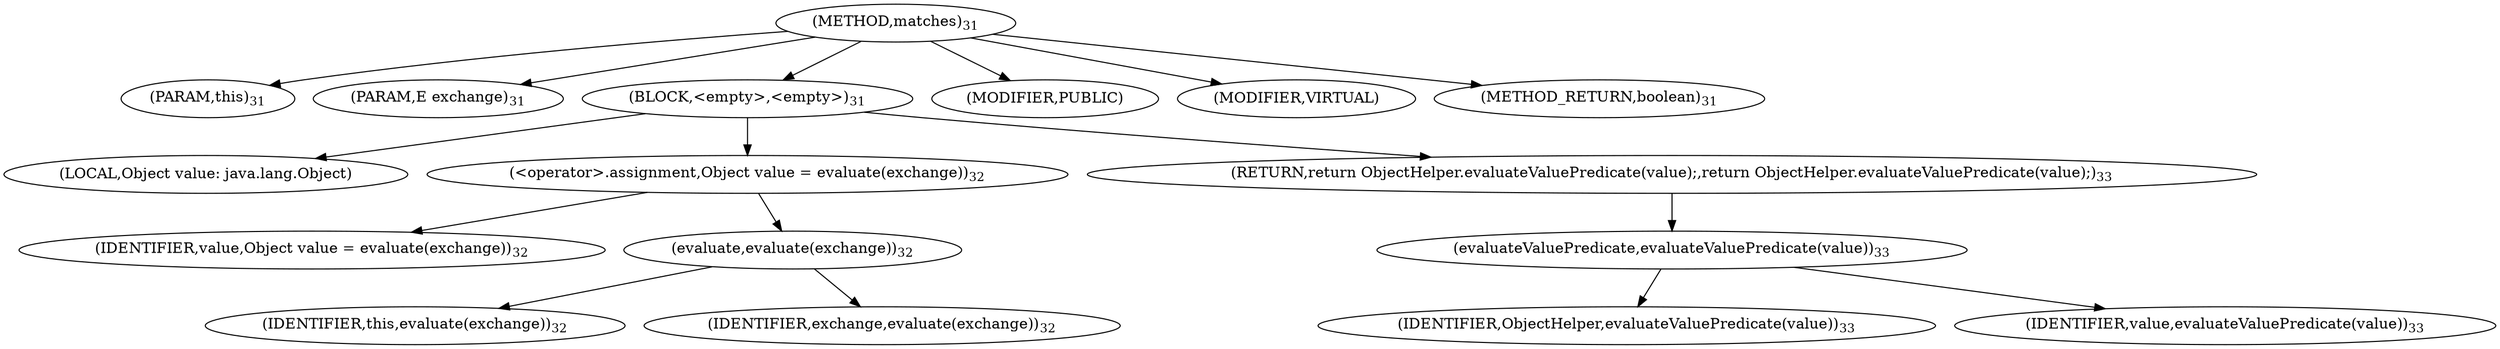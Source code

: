digraph "matches" {  
"26" [label = <(METHOD,matches)<SUB>31</SUB>> ]
"4" [label = <(PARAM,this)<SUB>31</SUB>> ]
"27" [label = <(PARAM,E exchange)<SUB>31</SUB>> ]
"28" [label = <(BLOCK,&lt;empty&gt;,&lt;empty&gt;)<SUB>31</SUB>> ]
"29" [label = <(LOCAL,Object value: java.lang.Object)> ]
"30" [label = <(&lt;operator&gt;.assignment,Object value = evaluate(exchange))<SUB>32</SUB>> ]
"31" [label = <(IDENTIFIER,value,Object value = evaluate(exchange))<SUB>32</SUB>> ]
"32" [label = <(evaluate,evaluate(exchange))<SUB>32</SUB>> ]
"3" [label = <(IDENTIFIER,this,evaluate(exchange))<SUB>32</SUB>> ]
"33" [label = <(IDENTIFIER,exchange,evaluate(exchange))<SUB>32</SUB>> ]
"34" [label = <(RETURN,return ObjectHelper.evaluateValuePredicate(value);,return ObjectHelper.evaluateValuePredicate(value);)<SUB>33</SUB>> ]
"35" [label = <(evaluateValuePredicate,evaluateValuePredicate(value))<SUB>33</SUB>> ]
"36" [label = <(IDENTIFIER,ObjectHelper,evaluateValuePredicate(value))<SUB>33</SUB>> ]
"37" [label = <(IDENTIFIER,value,evaluateValuePredicate(value))<SUB>33</SUB>> ]
"38" [label = <(MODIFIER,PUBLIC)> ]
"39" [label = <(MODIFIER,VIRTUAL)> ]
"40" [label = <(METHOD_RETURN,boolean)<SUB>31</SUB>> ]
  "26" -> "4" 
  "26" -> "27" 
  "26" -> "28" 
  "26" -> "38" 
  "26" -> "39" 
  "26" -> "40" 
  "28" -> "29" 
  "28" -> "30" 
  "28" -> "34" 
  "30" -> "31" 
  "30" -> "32" 
  "32" -> "3" 
  "32" -> "33" 
  "34" -> "35" 
  "35" -> "36" 
  "35" -> "37" 
}
